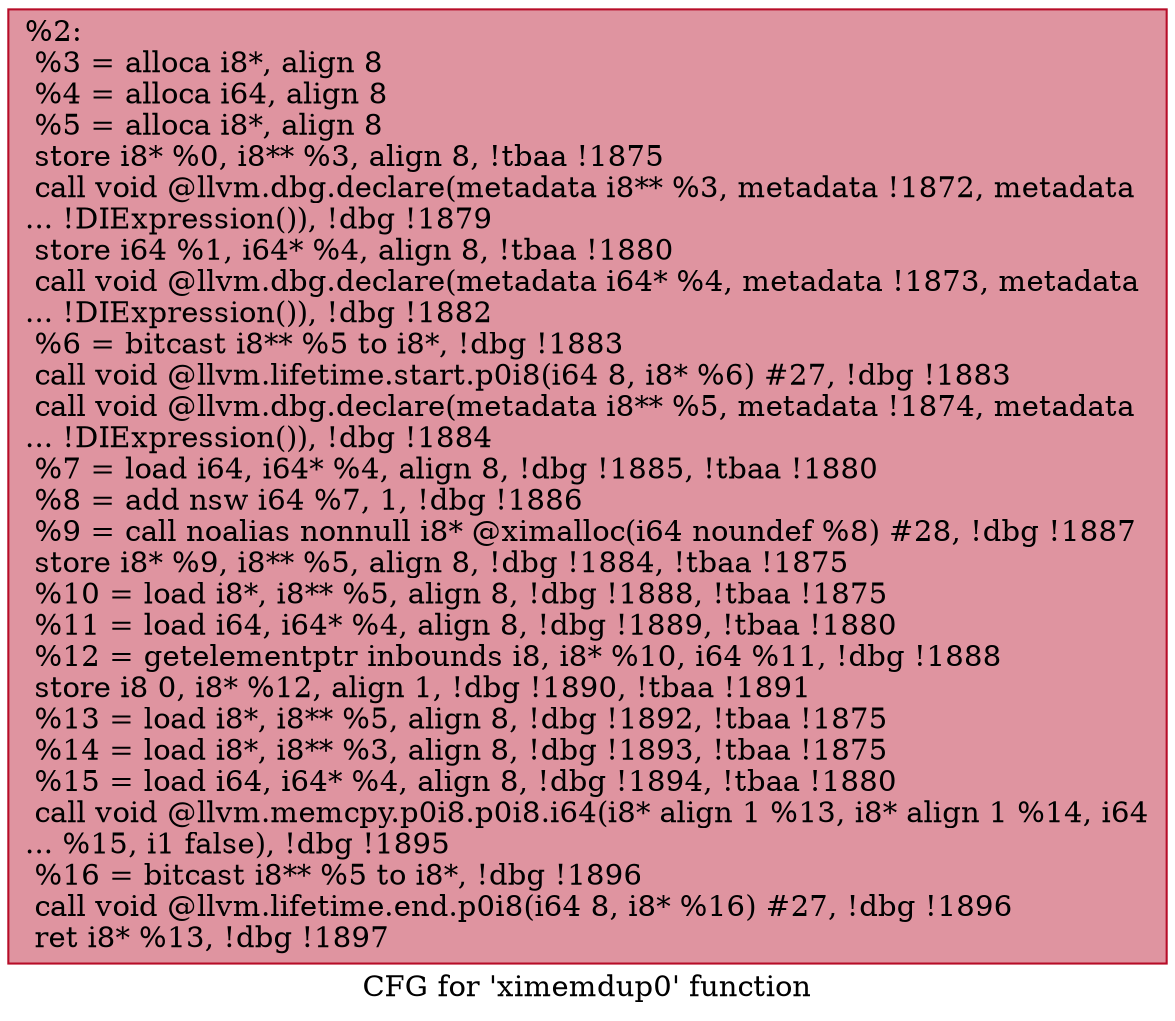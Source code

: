 digraph "CFG for 'ximemdup0' function" {
	label="CFG for 'ximemdup0' function";

	Node0x2584ce0 [shape=record,color="#b70d28ff", style=filled, fillcolor="#b70d2870",label="{%2:\l  %3 = alloca i8*, align 8\l  %4 = alloca i64, align 8\l  %5 = alloca i8*, align 8\l  store i8* %0, i8** %3, align 8, !tbaa !1875\l  call void @llvm.dbg.declare(metadata i8** %3, metadata !1872, metadata\l... !DIExpression()), !dbg !1879\l  store i64 %1, i64* %4, align 8, !tbaa !1880\l  call void @llvm.dbg.declare(metadata i64* %4, metadata !1873, metadata\l... !DIExpression()), !dbg !1882\l  %6 = bitcast i8** %5 to i8*, !dbg !1883\l  call void @llvm.lifetime.start.p0i8(i64 8, i8* %6) #27, !dbg !1883\l  call void @llvm.dbg.declare(metadata i8** %5, metadata !1874, metadata\l... !DIExpression()), !dbg !1884\l  %7 = load i64, i64* %4, align 8, !dbg !1885, !tbaa !1880\l  %8 = add nsw i64 %7, 1, !dbg !1886\l  %9 = call noalias nonnull i8* @ximalloc(i64 noundef %8) #28, !dbg !1887\l  store i8* %9, i8** %5, align 8, !dbg !1884, !tbaa !1875\l  %10 = load i8*, i8** %5, align 8, !dbg !1888, !tbaa !1875\l  %11 = load i64, i64* %4, align 8, !dbg !1889, !tbaa !1880\l  %12 = getelementptr inbounds i8, i8* %10, i64 %11, !dbg !1888\l  store i8 0, i8* %12, align 1, !dbg !1890, !tbaa !1891\l  %13 = load i8*, i8** %5, align 8, !dbg !1892, !tbaa !1875\l  %14 = load i8*, i8** %3, align 8, !dbg !1893, !tbaa !1875\l  %15 = load i64, i64* %4, align 8, !dbg !1894, !tbaa !1880\l  call void @llvm.memcpy.p0i8.p0i8.i64(i8* align 1 %13, i8* align 1 %14, i64\l... %15, i1 false), !dbg !1895\l  %16 = bitcast i8** %5 to i8*, !dbg !1896\l  call void @llvm.lifetime.end.p0i8(i64 8, i8* %16) #27, !dbg !1896\l  ret i8* %13, !dbg !1897\l}"];
}
